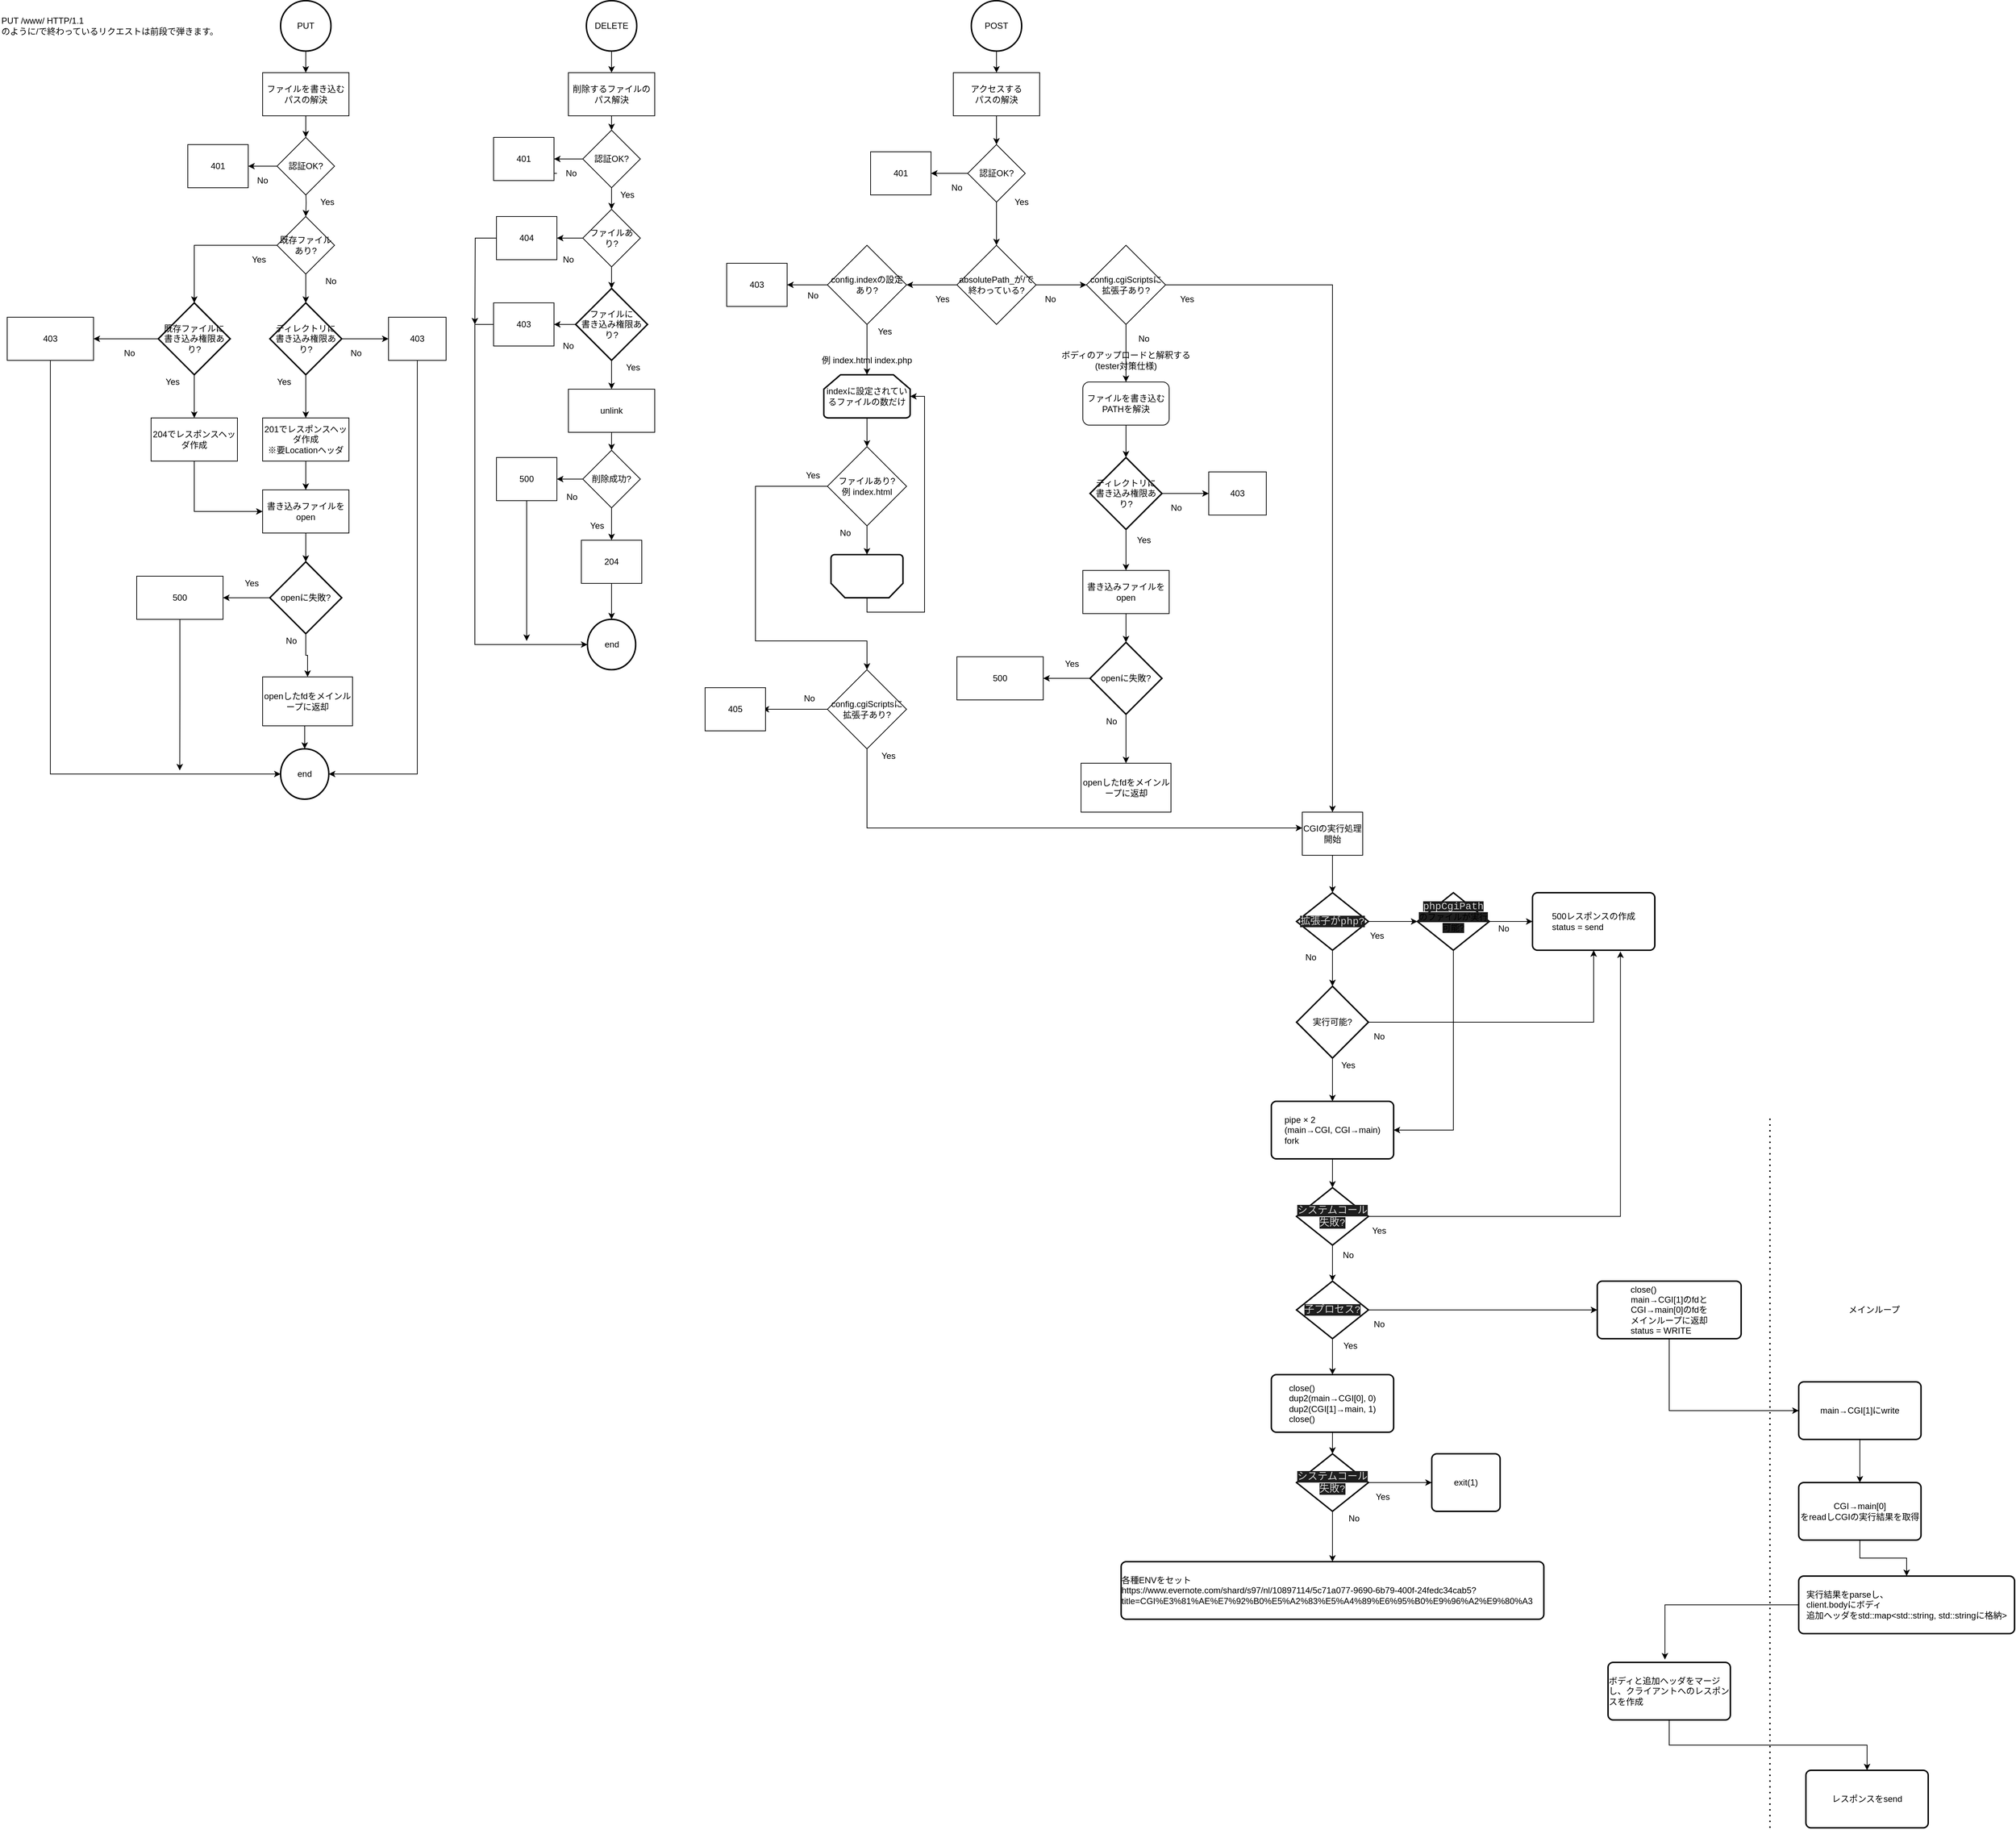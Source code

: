 <mxfile>
    <diagram id="eWRwJyF0dD2BdIuDrHBP" name="ページ1">
        <mxGraphModel dx="534" dy="732" grid="1" gridSize="10" guides="1" tooltips="1" connect="1" arrows="1" fold="1" page="1" pageScale="1" pageWidth="827" pageHeight="1169" math="0" shadow="0">
            <root>
                <mxCell id="0"/>
                <mxCell id="1" parent="0"/>
                <mxCell id="9" style="edgeStyle=orthogonalEdgeStyle;rounded=0;orthogonalLoop=1;jettySize=auto;html=1;exitX=0.5;exitY=1;exitDx=0;exitDy=0;exitPerimeter=0;entryX=0.5;entryY=0;entryDx=0;entryDy=0;" parent="1" source="3" target="4" edge="1">
                    <mxGeometry relative="1" as="geometry"/>
                </mxCell>
                <mxCell id="3" value="PUT" style="strokeWidth=2;html=1;shape=mxgraph.flowchart.start_2;whiteSpace=wrap;" parent="1" vertex="1">
                    <mxGeometry x="1270" y="10" width="70" height="70" as="geometry"/>
                </mxCell>
                <mxCell id="8" style="edgeStyle=orthogonalEdgeStyle;rounded=0;orthogonalLoop=1;jettySize=auto;html=1;exitX=0.5;exitY=1;exitDx=0;exitDy=0;entryX=0.5;entryY=0;entryDx=0;entryDy=0;" parent="1" target="5" edge="1">
                    <mxGeometry relative="1" as="geometry">
                        <mxPoint x="1305" y="270" as="sourcePoint"/>
                    </mxGeometry>
                </mxCell>
                <mxCell id="82" style="edgeStyle=orthogonalEdgeStyle;rounded=0;orthogonalLoop=1;jettySize=auto;html=1;exitX=0.5;exitY=1;exitDx=0;exitDy=0;entryX=0.5;entryY=0;entryDx=0;entryDy=0;" parent="1" source="4" target="81" edge="1">
                    <mxGeometry relative="1" as="geometry"/>
                </mxCell>
                <mxCell id="4" value="ファイルを書き込むパスの解決" style="rounded=0;whiteSpace=wrap;html=1;" parent="1" vertex="1">
                    <mxGeometry x="1245" y="110" width="120" height="60" as="geometry"/>
                </mxCell>
                <mxCell id="7" style="edgeStyle=orthogonalEdgeStyle;rounded=0;orthogonalLoop=1;jettySize=auto;html=1;exitX=0;exitY=0.5;exitDx=0;exitDy=0;" parent="1" source="5" target="6" edge="1">
                    <mxGeometry relative="1" as="geometry"/>
                </mxCell>
                <mxCell id="20" style="edgeStyle=orthogonalEdgeStyle;rounded=0;orthogonalLoop=1;jettySize=auto;html=1;exitX=0.5;exitY=1;exitDx=0;exitDy=0;entryX=0.5;entryY=0;entryDx=0;entryDy=0;" parent="1" source="5" edge="1">
                    <mxGeometry relative="1" as="geometry">
                        <mxPoint x="1305" y="430" as="targetPoint"/>
                    </mxGeometry>
                </mxCell>
                <mxCell id="5" value="既存ファイルあり?" style="rhombus;whiteSpace=wrap;html=1;" parent="1" vertex="1">
                    <mxGeometry x="1265" y="310" width="80" height="80" as="geometry"/>
                </mxCell>
                <mxCell id="13" style="edgeStyle=orthogonalEdgeStyle;rounded=0;orthogonalLoop=1;jettySize=auto;html=1;exitX=0;exitY=0.5;exitDx=0;exitDy=0;exitPerimeter=0;entryX=1;entryY=0.5;entryDx=0;entryDy=0;" parent="1" source="6" target="12" edge="1">
                    <mxGeometry relative="1" as="geometry"/>
                </mxCell>
                <mxCell id="18" style="edgeStyle=orthogonalEdgeStyle;rounded=0;orthogonalLoop=1;jettySize=auto;html=1;exitX=0.5;exitY=1;exitDx=0;exitDy=0;exitPerimeter=0;entryX=0.5;entryY=0;entryDx=0;entryDy=0;" parent="1" source="6" target="16" edge="1">
                    <mxGeometry relative="1" as="geometry"/>
                </mxCell>
                <mxCell id="6" value="既存ファイルに&lt;br&gt;書き込み権限あり?" style="strokeWidth=2;html=1;shape=mxgraph.flowchart.decision;whiteSpace=wrap;" parent="1" vertex="1">
                    <mxGeometry x="1100" y="430" width="100" height="100" as="geometry"/>
                </mxCell>
                <mxCell id="10" value="Yes" style="text;html=1;strokeColor=none;fillColor=none;align=center;verticalAlign=middle;whiteSpace=wrap;rounded=0;" parent="1" vertex="1">
                    <mxGeometry x="1220" y="360" width="40" height="20" as="geometry"/>
                </mxCell>
                <mxCell id="11" value="No" style="text;html=1;strokeColor=none;fillColor=none;align=center;verticalAlign=middle;whiteSpace=wrap;rounded=0;" parent="1" vertex="1">
                    <mxGeometry x="1040" y="490" width="40" height="20" as="geometry"/>
                </mxCell>
                <mxCell id="38" style="edgeStyle=orthogonalEdgeStyle;rounded=0;orthogonalLoop=1;jettySize=auto;html=1;exitX=0.5;exitY=1;exitDx=0;exitDy=0;entryX=0;entryY=0.5;entryDx=0;entryDy=0;entryPerimeter=0;" parent="1" source="12" target="34" edge="1">
                    <mxGeometry relative="1" as="geometry"/>
                </mxCell>
                <mxCell id="12" value="403" style="rounded=0;whiteSpace=wrap;html=1;" parent="1" vertex="1">
                    <mxGeometry x="890" y="450" width="120" height="60" as="geometry"/>
                </mxCell>
                <mxCell id="14" value="Yes" style="text;html=1;strokeColor=none;fillColor=none;align=center;verticalAlign=middle;whiteSpace=wrap;rounded=0;" parent="1" vertex="1">
                    <mxGeometry x="1100" y="530" width="40" height="20" as="geometry"/>
                </mxCell>
                <mxCell id="15" value="No" style="text;html=1;strokeColor=none;fillColor=none;align=center;verticalAlign=middle;whiteSpace=wrap;rounded=0;" parent="1" vertex="1">
                    <mxGeometry x="1320" y="390" width="40" height="20" as="geometry"/>
                </mxCell>
                <mxCell id="31" style="edgeStyle=orthogonalEdgeStyle;rounded=0;orthogonalLoop=1;jettySize=auto;html=1;exitX=0.5;exitY=1;exitDx=0;exitDy=0;entryX=0;entryY=0.5;entryDx=0;entryDy=0;" parent="1" source="16" target="29" edge="1">
                    <mxGeometry relative="1" as="geometry"/>
                </mxCell>
                <mxCell id="16" value="204でレスポンスヘッダ作成" style="rounded=0;whiteSpace=wrap;html=1;" parent="1" vertex="1">
                    <mxGeometry x="1090" y="590" width="120" height="60" as="geometry"/>
                </mxCell>
                <mxCell id="23" style="edgeStyle=orthogonalEdgeStyle;rounded=0;orthogonalLoop=1;jettySize=auto;html=1;exitX=1;exitY=0.5;exitDx=0;exitDy=0;exitPerimeter=0;entryX=0;entryY=0.5;entryDx=0;entryDy=0;" parent="1" source="21" target="22" edge="1">
                    <mxGeometry relative="1" as="geometry"/>
                </mxCell>
                <mxCell id="28" style="edgeStyle=orthogonalEdgeStyle;rounded=0;orthogonalLoop=1;jettySize=auto;html=1;exitX=0.5;exitY=1;exitDx=0;exitDy=0;exitPerimeter=0;entryX=0.5;entryY=0;entryDx=0;entryDy=0;" parent="1" source="21" target="26" edge="1">
                    <mxGeometry relative="1" as="geometry"/>
                </mxCell>
                <mxCell id="21" value="ディレクトリに&lt;br&gt;書き込み権限あり?" style="strokeWidth=2;html=1;shape=mxgraph.flowchart.decision;whiteSpace=wrap;" parent="1" vertex="1">
                    <mxGeometry x="1255" y="430" width="100" height="100" as="geometry"/>
                </mxCell>
                <mxCell id="39" style="edgeStyle=orthogonalEdgeStyle;rounded=0;orthogonalLoop=1;jettySize=auto;html=1;exitX=0.5;exitY=1;exitDx=0;exitDy=0;entryX=1;entryY=0.5;entryDx=0;entryDy=0;entryPerimeter=0;" parent="1" source="22" target="34" edge="1">
                    <mxGeometry relative="1" as="geometry"/>
                </mxCell>
                <mxCell id="22" value="403" style="rounded=0;whiteSpace=wrap;html=1;" parent="1" vertex="1">
                    <mxGeometry x="1420" y="450" width="80" height="60" as="geometry"/>
                </mxCell>
                <mxCell id="24" value="No" style="text;html=1;strokeColor=none;fillColor=none;align=center;verticalAlign=middle;whiteSpace=wrap;rounded=0;" parent="1" vertex="1">
                    <mxGeometry x="1355" y="490" width="40" height="20" as="geometry"/>
                </mxCell>
                <mxCell id="25" value="Yes" style="text;html=1;strokeColor=none;fillColor=none;align=center;verticalAlign=middle;whiteSpace=wrap;rounded=0;" parent="1" vertex="1">
                    <mxGeometry x="1255" y="530" width="40" height="20" as="geometry"/>
                </mxCell>
                <mxCell id="30" style="edgeStyle=orthogonalEdgeStyle;rounded=0;orthogonalLoop=1;jettySize=auto;html=1;exitX=0.5;exitY=1;exitDx=0;exitDy=0;entryX=0.5;entryY=0;entryDx=0;entryDy=0;" parent="1" source="26" target="29" edge="1">
                    <mxGeometry relative="1" as="geometry"/>
                </mxCell>
                <mxCell id="26" value="201でレスポンスヘッダ作成&lt;br&gt;※要Locationヘッダ" style="rounded=0;whiteSpace=wrap;html=1;" parent="1" vertex="1">
                    <mxGeometry x="1245" y="590" width="120" height="60" as="geometry"/>
                </mxCell>
                <mxCell id="41" style="edgeStyle=orthogonalEdgeStyle;rounded=0;orthogonalLoop=1;jettySize=auto;html=1;exitX=0.5;exitY=1;exitDx=0;exitDy=0;entryX=0.5;entryY=0;entryDx=0;entryDy=0;entryPerimeter=0;" parent="1" source="29" target="40" edge="1">
                    <mxGeometry relative="1" as="geometry"/>
                </mxCell>
                <mxCell id="29" value="書き込みファイルをopen" style="rounded=0;whiteSpace=wrap;html=1;" parent="1" vertex="1">
                    <mxGeometry x="1245" y="690" width="120" height="60" as="geometry"/>
                </mxCell>
                <mxCell id="37" style="edgeStyle=orthogonalEdgeStyle;rounded=0;orthogonalLoop=1;jettySize=auto;html=1;exitX=0.5;exitY=1;exitDx=0;exitDy=0;entryX=0.5;entryY=0;entryDx=0;entryDy=0;entryPerimeter=0;" parent="1" source="32" target="34" edge="1">
                    <mxGeometry relative="1" as="geometry"/>
                </mxCell>
                <mxCell id="32" value="openしたfdをメインループに返却" style="rounded=0;whiteSpace=wrap;html=1;" parent="1" vertex="1">
                    <mxGeometry x="1245" y="950" width="125" height="68" as="geometry"/>
                </mxCell>
                <mxCell id="34" value="end" style="strokeWidth=2;html=1;shape=mxgraph.flowchart.start_2;whiteSpace=wrap;" parent="1" vertex="1">
                    <mxGeometry x="1270" y="1050" width="67" height="70" as="geometry"/>
                </mxCell>
                <mxCell id="44" style="edgeStyle=orthogonalEdgeStyle;rounded=0;orthogonalLoop=1;jettySize=auto;html=1;exitX=0;exitY=0.5;exitDx=0;exitDy=0;exitPerimeter=0;entryX=1;entryY=0.5;entryDx=0;entryDy=0;" parent="1" source="40" target="43" edge="1">
                    <mxGeometry relative="1" as="geometry"/>
                </mxCell>
                <mxCell id="46" style="edgeStyle=orthogonalEdgeStyle;rounded=0;orthogonalLoop=1;jettySize=auto;html=1;exitX=0.5;exitY=1;exitDx=0;exitDy=0;exitPerimeter=0;entryX=0.5;entryY=0;entryDx=0;entryDy=0;" parent="1" source="40" target="32" edge="1">
                    <mxGeometry relative="1" as="geometry"/>
                </mxCell>
                <mxCell id="40" value="openに失敗?" style="strokeWidth=2;html=1;shape=mxgraph.flowchart.decision;whiteSpace=wrap;" parent="1" vertex="1">
                    <mxGeometry x="1255" y="790" width="100" height="100" as="geometry"/>
                </mxCell>
                <mxCell id="42" value="Yes" style="text;html=1;strokeColor=none;fillColor=none;align=center;verticalAlign=middle;whiteSpace=wrap;rounded=0;" parent="1" vertex="1">
                    <mxGeometry x="1210" y="810" width="40" height="20" as="geometry"/>
                </mxCell>
                <mxCell id="45" style="edgeStyle=orthogonalEdgeStyle;rounded=0;orthogonalLoop=1;jettySize=auto;html=1;exitX=0.5;exitY=1;exitDx=0;exitDy=0;" parent="1" source="43" edge="1">
                    <mxGeometry relative="1" as="geometry">
                        <mxPoint x="1129.833" y="1080" as="targetPoint"/>
                    </mxGeometry>
                </mxCell>
                <mxCell id="43" value="500" style="rounded=0;whiteSpace=wrap;html=1;" parent="1" vertex="1">
                    <mxGeometry x="1070" y="810" width="120" height="60" as="geometry"/>
                </mxCell>
                <mxCell id="47" value="No" style="text;html=1;strokeColor=none;fillColor=none;align=center;verticalAlign=middle;whiteSpace=wrap;rounded=0;" parent="1" vertex="1">
                    <mxGeometry x="1265" y="890" width="40" height="20" as="geometry"/>
                </mxCell>
                <mxCell id="48" value="PUT /www/ HTTP/1.1&lt;br&gt;のように/で終わっているリクエストは前段で弾きます。" style="text;html=1;strokeColor=none;fillColor=none;align=left;verticalAlign=middle;whiteSpace=wrap;rounded=0;" parent="1" vertex="1">
                    <mxGeometry x="880" y="10" width="320" height="70" as="geometry"/>
                </mxCell>
                <mxCell id="51" style="edgeStyle=orthogonalEdgeStyle;rounded=0;orthogonalLoop=1;jettySize=auto;html=1;exitX=0.5;exitY=1;exitDx=0;exitDy=0;exitPerimeter=0;entryX=0.5;entryY=0;entryDx=0;entryDy=0;" parent="1" source="49" target="50" edge="1">
                    <mxGeometry relative="1" as="geometry"/>
                </mxCell>
                <mxCell id="49" value="DELETE" style="strokeWidth=2;html=1;shape=mxgraph.flowchart.start_2;whiteSpace=wrap;" parent="1" vertex="1">
                    <mxGeometry x="1695" y="10" width="70" height="70" as="geometry"/>
                </mxCell>
                <mxCell id="56" style="edgeStyle=orthogonalEdgeStyle;rounded=0;orthogonalLoop=1;jettySize=auto;html=1;exitX=0.5;exitY=1;exitDx=0;exitDy=0;entryX=0.5;entryY=0;entryDx=0;entryDy=0;" parent="1" target="52" edge="1">
                    <mxGeometry relative="1" as="geometry">
                        <mxPoint x="1730" y="270" as="sourcePoint"/>
                    </mxGeometry>
                </mxCell>
                <mxCell id="86" style="edgeStyle=orthogonalEdgeStyle;rounded=0;orthogonalLoop=1;jettySize=auto;html=1;exitX=0.5;exitY=1;exitDx=0;exitDy=0;entryX=0.5;entryY=0;entryDx=0;entryDy=0;" parent="1" source="50" target="84" edge="1">
                    <mxGeometry relative="1" as="geometry"/>
                </mxCell>
                <mxCell id="50" value="削除するファイルのパス解決" style="rounded=0;whiteSpace=wrap;html=1;" parent="1" vertex="1">
                    <mxGeometry x="1670" y="110" width="120" height="60" as="geometry"/>
                </mxCell>
                <mxCell id="55" style="edgeStyle=orthogonalEdgeStyle;rounded=0;orthogonalLoop=1;jettySize=auto;html=1;exitX=0;exitY=0.5;exitDx=0;exitDy=0;entryX=1;entryY=0.5;entryDx=0;entryDy=0;" parent="1" source="52" target="54" edge="1">
                    <mxGeometry relative="1" as="geometry"/>
                </mxCell>
                <mxCell id="61" style="edgeStyle=orthogonalEdgeStyle;rounded=0;orthogonalLoop=1;jettySize=auto;html=1;exitX=0.5;exitY=1;exitDx=0;exitDy=0;entryX=0.5;entryY=0;entryDx=0;entryDy=0;entryPerimeter=0;" parent="1" source="52" target="57" edge="1">
                    <mxGeometry relative="1" as="geometry"/>
                </mxCell>
                <mxCell id="52" value="ファイルあり?" style="rhombus;whiteSpace=wrap;html=1;" parent="1" vertex="1">
                    <mxGeometry x="1690" y="300" width="80" height="80" as="geometry"/>
                </mxCell>
                <mxCell id="53" value="No" style="text;html=1;strokeColor=none;fillColor=none;align=center;verticalAlign=middle;whiteSpace=wrap;rounded=0;" parent="1" vertex="1">
                    <mxGeometry x="1650" y="360" width="40" height="20" as="geometry"/>
                </mxCell>
                <mxCell id="80" style="edgeStyle=orthogonalEdgeStyle;rounded=0;orthogonalLoop=1;jettySize=auto;html=1;exitX=0;exitY=0.5;exitDx=0;exitDy=0;" parent="1" source="54" edge="1">
                    <mxGeometry relative="1" as="geometry">
                        <mxPoint x="1540" y="460" as="targetPoint"/>
                    </mxGeometry>
                </mxCell>
                <mxCell id="54" value="404" style="rounded=0;whiteSpace=wrap;html=1;" parent="1" vertex="1">
                    <mxGeometry x="1570" y="310" width="84" height="60" as="geometry"/>
                </mxCell>
                <mxCell id="60" style="edgeStyle=orthogonalEdgeStyle;rounded=0;orthogonalLoop=1;jettySize=auto;html=1;exitX=0;exitY=0.5;exitDx=0;exitDy=0;exitPerimeter=0;entryX=1;entryY=0.5;entryDx=0;entryDy=0;" parent="1" source="57" target="59" edge="1">
                    <mxGeometry relative="1" as="geometry"/>
                </mxCell>
                <mxCell id="63" style="edgeStyle=orthogonalEdgeStyle;rounded=0;orthogonalLoop=1;jettySize=auto;html=1;exitX=0.5;exitY=1;exitDx=0;exitDy=0;exitPerimeter=0;entryX=0.5;entryY=0;entryDx=0;entryDy=0;" parent="1" source="57" target="62" edge="1">
                    <mxGeometry relative="1" as="geometry"/>
                </mxCell>
                <mxCell id="57" value="ファイルに&lt;br&gt;書き込み権限あり?" style="strokeWidth=2;html=1;shape=mxgraph.flowchart.decision;whiteSpace=wrap;" parent="1" vertex="1">
                    <mxGeometry x="1680" y="410" width="100" height="100" as="geometry"/>
                </mxCell>
                <mxCell id="58" value="No" style="text;html=1;strokeColor=none;fillColor=none;align=center;verticalAlign=middle;whiteSpace=wrap;rounded=0;" parent="1" vertex="1">
                    <mxGeometry x="1650" y="480" width="40" height="20" as="geometry"/>
                </mxCell>
                <mxCell id="77" style="edgeStyle=orthogonalEdgeStyle;rounded=0;orthogonalLoop=1;jettySize=auto;html=1;exitX=0;exitY=0.5;exitDx=0;exitDy=0;entryX=0;entryY=0.5;entryDx=0;entryDy=0;entryPerimeter=0;" parent="1" source="59" target="76" edge="1">
                    <mxGeometry relative="1" as="geometry">
                        <Array as="points">
                            <mxPoint x="1540" y="460"/>
                            <mxPoint x="1540" y="905"/>
                        </Array>
                    </mxGeometry>
                </mxCell>
                <mxCell id="59" value="403" style="rounded=0;whiteSpace=wrap;html=1;" parent="1" vertex="1">
                    <mxGeometry x="1566" y="430" width="84" height="60" as="geometry"/>
                </mxCell>
                <mxCell id="71" style="edgeStyle=orthogonalEdgeStyle;rounded=0;orthogonalLoop=1;jettySize=auto;html=1;exitX=0.5;exitY=1;exitDx=0;exitDy=0;entryX=0.5;entryY=0;entryDx=0;entryDy=0;" parent="1" source="62" target="64" edge="1">
                    <mxGeometry relative="1" as="geometry"/>
                </mxCell>
                <mxCell id="62" value="unlink" style="rounded=0;whiteSpace=wrap;html=1;" parent="1" vertex="1">
                    <mxGeometry x="1670" y="550" width="120" height="60" as="geometry"/>
                </mxCell>
                <mxCell id="73" style="edgeStyle=orthogonalEdgeStyle;rounded=0;orthogonalLoop=1;jettySize=auto;html=1;exitX=0.5;exitY=1;exitDx=0;exitDy=0;entryX=0.5;entryY=0;entryDx=0;entryDy=0;" parent="1" source="64" target="72" edge="1">
                    <mxGeometry relative="1" as="geometry"/>
                </mxCell>
                <mxCell id="75" style="edgeStyle=orthogonalEdgeStyle;rounded=0;orthogonalLoop=1;jettySize=auto;html=1;exitX=0;exitY=0.5;exitDx=0;exitDy=0;entryX=1;entryY=0.5;entryDx=0;entryDy=0;" parent="1" source="64" target="67" edge="1">
                    <mxGeometry relative="1" as="geometry"/>
                </mxCell>
                <mxCell id="64" value="削除成功?" style="rhombus;whiteSpace=wrap;html=1;" parent="1" vertex="1">
                    <mxGeometry x="1690" y="635" width="80" height="80" as="geometry"/>
                </mxCell>
                <mxCell id="65" value="Yes" style="text;html=1;strokeColor=none;fillColor=none;align=center;verticalAlign=middle;whiteSpace=wrap;rounded=0;" parent="1" vertex="1">
                    <mxGeometry x="1690" y="730" width="40" height="20" as="geometry"/>
                </mxCell>
                <mxCell id="66" value="No" style="text;html=1;strokeColor=none;fillColor=none;align=center;verticalAlign=middle;whiteSpace=wrap;rounded=0;" parent="1" vertex="1">
                    <mxGeometry x="1655" y="690" width="40" height="20" as="geometry"/>
                </mxCell>
                <mxCell id="78" style="edgeStyle=orthogonalEdgeStyle;rounded=0;orthogonalLoop=1;jettySize=auto;html=1;exitX=0.5;exitY=1;exitDx=0;exitDy=0;" parent="1" source="67" edge="1">
                    <mxGeometry relative="1" as="geometry">
                        <mxPoint x="1612" y="900" as="targetPoint"/>
                    </mxGeometry>
                </mxCell>
                <mxCell id="67" value="500" style="rounded=0;whiteSpace=wrap;html=1;" parent="1" vertex="1">
                    <mxGeometry x="1570" y="645" width="84" height="60" as="geometry"/>
                </mxCell>
                <mxCell id="79" style="edgeStyle=orthogonalEdgeStyle;rounded=0;orthogonalLoop=1;jettySize=auto;html=1;exitX=0.5;exitY=1;exitDx=0;exitDy=0;entryX=0.5;entryY=0;entryDx=0;entryDy=0;entryPerimeter=0;" parent="1" source="72" target="76" edge="1">
                    <mxGeometry relative="1" as="geometry"/>
                </mxCell>
                <mxCell id="72" value="204" style="rounded=0;whiteSpace=wrap;html=1;" parent="1" vertex="1">
                    <mxGeometry x="1688" y="760" width="84" height="60" as="geometry"/>
                </mxCell>
                <mxCell id="76" value="end" style="strokeWidth=2;html=1;shape=mxgraph.flowchart.start_2;whiteSpace=wrap;" parent="1" vertex="1">
                    <mxGeometry x="1696.5" y="870" width="67" height="70" as="geometry"/>
                </mxCell>
                <mxCell id="93" style="edgeStyle=orthogonalEdgeStyle;rounded=0;orthogonalLoop=1;jettySize=auto;html=1;exitX=0;exitY=0.5;exitDx=0;exitDy=0;entryX=1;entryY=0.5;entryDx=0;entryDy=0;" parent="1" source="81" target="92" edge="1">
                    <mxGeometry relative="1" as="geometry"/>
                </mxCell>
                <mxCell id="81" value="認証OK?" style="rhombus;whiteSpace=wrap;html=1;" parent="1" vertex="1">
                    <mxGeometry x="1265" y="200" width="80" height="80" as="geometry"/>
                </mxCell>
                <mxCell id="83" value="Yes" style="text;html=1;strokeColor=none;fillColor=none;align=center;verticalAlign=middle;whiteSpace=wrap;rounded=0;" parent="1" vertex="1">
                    <mxGeometry x="1315" y="280" width="40" height="20" as="geometry"/>
                </mxCell>
                <mxCell id="91" style="edgeStyle=orthogonalEdgeStyle;rounded=0;orthogonalLoop=1;jettySize=auto;html=1;exitX=0;exitY=0.5;exitDx=0;exitDy=0;entryX=1;entryY=0.5;entryDx=0;entryDy=0;" parent="1" source="84" target="90" edge="1">
                    <mxGeometry relative="1" as="geometry"/>
                </mxCell>
                <mxCell id="84" value="認証OK?" style="rhombus;whiteSpace=wrap;html=1;" parent="1" vertex="1">
                    <mxGeometry x="1690" y="190" width="80" height="80" as="geometry"/>
                </mxCell>
                <mxCell id="87" value="Yes" style="text;html=1;strokeColor=none;fillColor=none;align=center;verticalAlign=middle;whiteSpace=wrap;rounded=0;" parent="1" vertex="1">
                    <mxGeometry x="1732" y="270" width="40" height="20" as="geometry"/>
                </mxCell>
                <mxCell id="88" value="No" style="text;html=1;strokeColor=none;fillColor=none;align=center;verticalAlign=middle;whiteSpace=wrap;rounded=0;" parent="1" vertex="1">
                    <mxGeometry x="1225" y="250" width="40" height="20" as="geometry"/>
                </mxCell>
                <mxCell id="107" value="" style="edgeStyle=orthogonalEdgeStyle;rounded=0;orthogonalLoop=1;jettySize=auto;html=1;" parent="1" source="89" target="90" edge="1">
                    <mxGeometry relative="1" as="geometry"/>
                </mxCell>
                <mxCell id="89" value="No" style="text;html=1;strokeColor=none;fillColor=none;align=center;verticalAlign=middle;whiteSpace=wrap;rounded=0;" parent="1" vertex="1">
                    <mxGeometry x="1654" y="240" width="40" height="20" as="geometry"/>
                </mxCell>
                <mxCell id="90" value="401" style="rounded=0;whiteSpace=wrap;html=1;" parent="1" vertex="1">
                    <mxGeometry x="1566" y="200" width="84" height="60" as="geometry"/>
                </mxCell>
                <mxCell id="92" value="401" style="rounded=0;whiteSpace=wrap;html=1;" parent="1" vertex="1">
                    <mxGeometry x="1141" y="210" width="84" height="60" as="geometry"/>
                </mxCell>
                <mxCell id="97" style="edgeStyle=orthogonalEdgeStyle;rounded=0;orthogonalLoop=1;jettySize=auto;html=1;exitX=0.5;exitY=1;exitDx=0;exitDy=0;exitPerimeter=0;" parent="1" source="94" edge="1">
                    <mxGeometry relative="1" as="geometry">
                        <mxPoint x="2265" y="110" as="targetPoint"/>
                    </mxGeometry>
                </mxCell>
                <mxCell id="94" value="POST" style="strokeWidth=2;html=1;shape=mxgraph.flowchart.start_2;whiteSpace=wrap;" parent="1" vertex="1">
                    <mxGeometry x="2230" y="10" width="70" height="70" as="geometry"/>
                </mxCell>
                <mxCell id="115" style="edgeStyle=orthogonalEdgeStyle;rounded=0;orthogonalLoop=1;jettySize=auto;html=1;exitX=0;exitY=0.5;exitDx=0;exitDy=0;entryX=1;entryY=0.5;entryDx=0;entryDy=0;" parent="1" source="96" target="113" edge="1">
                    <mxGeometry relative="1" as="geometry"/>
                </mxCell>
                <mxCell id="144" style="edgeStyle=orthogonalEdgeStyle;rounded=0;orthogonalLoop=1;jettySize=auto;html=1;exitX=1;exitY=0.5;exitDx=0;exitDy=0;entryX=0;entryY=0.5;entryDx=0;entryDy=0;" parent="1" source="96" target="143" edge="1">
                    <mxGeometry relative="1" as="geometry"/>
                </mxCell>
                <mxCell id="96" value="absolutePath_が/で終わっている?" style="rhombus;whiteSpace=wrap;html=1;" parent="1" vertex="1">
                    <mxGeometry x="2210" y="350" width="110" height="110" as="geometry"/>
                </mxCell>
                <mxCell id="98" value="Yes" style="text;html=1;strokeColor=none;fillColor=none;align=center;verticalAlign=middle;whiteSpace=wrap;rounded=0;" parent="1" vertex="1">
                    <mxGeometry x="2170" y="415" width="40" height="20" as="geometry"/>
                </mxCell>
                <mxCell id="104" style="edgeStyle=orthogonalEdgeStyle;rounded=0;orthogonalLoop=1;jettySize=auto;html=1;exitX=0.5;exitY=1;exitDx=0;exitDy=0;entryX=0.5;entryY=0;entryDx=0;entryDy=0;" parent="1" source="102" target="103" edge="1">
                    <mxGeometry relative="1" as="geometry"/>
                </mxCell>
                <mxCell id="102" value="アクセスする&lt;br&gt;パスの解決" style="rounded=0;whiteSpace=wrap;html=1;" parent="1" vertex="1">
                    <mxGeometry x="2205" y="110" width="120" height="60" as="geometry"/>
                </mxCell>
                <mxCell id="109" style="edgeStyle=orthogonalEdgeStyle;rounded=0;orthogonalLoop=1;jettySize=auto;html=1;exitX=0;exitY=0.5;exitDx=0;exitDy=0;entryX=1;entryY=0.5;entryDx=0;entryDy=0;" parent="1" source="103" target="108" edge="1">
                    <mxGeometry relative="1" as="geometry"/>
                </mxCell>
                <mxCell id="110" style="edgeStyle=orthogonalEdgeStyle;rounded=0;orthogonalLoop=1;jettySize=auto;html=1;exitX=0.5;exitY=1;exitDx=0;exitDy=0;entryX=0.5;entryY=0;entryDx=0;entryDy=0;" parent="1" source="103" target="96" edge="1">
                    <mxGeometry relative="1" as="geometry"/>
                </mxCell>
                <mxCell id="103" value="認証OK?" style="rhombus;whiteSpace=wrap;html=1;" parent="1" vertex="1">
                    <mxGeometry x="2225" y="210" width="80" height="80" as="geometry"/>
                </mxCell>
                <mxCell id="105" value="Yes" style="text;html=1;strokeColor=none;fillColor=none;align=center;verticalAlign=middle;whiteSpace=wrap;rounded=0;" parent="1" vertex="1">
                    <mxGeometry x="2280" y="280" width="40" height="20" as="geometry"/>
                </mxCell>
                <mxCell id="106" value="No" style="text;html=1;strokeColor=none;fillColor=none;align=center;verticalAlign=middle;whiteSpace=wrap;rounded=0;" parent="1" vertex="1">
                    <mxGeometry x="2190" y="260" width="40" height="20" as="geometry"/>
                </mxCell>
                <mxCell id="108" value="401" style="rounded=0;whiteSpace=wrap;html=1;" parent="1" vertex="1">
                    <mxGeometry x="2090" y="220" width="84" height="60" as="geometry"/>
                </mxCell>
                <mxCell id="128" style="edgeStyle=orthogonalEdgeStyle;rounded=0;orthogonalLoop=1;jettySize=auto;html=1;exitX=0;exitY=0.5;exitDx=0;exitDy=0;entryX=0.5;entryY=0;entryDx=0;entryDy=0;" parent="1" source="111" target="129" edge="1">
                    <mxGeometry relative="1" as="geometry">
                        <Array as="points">
                            <mxPoint x="1930" y="685"/>
                            <mxPoint x="1930" y="900"/>
                            <mxPoint x="2085" y="900"/>
                        </Array>
                    </mxGeometry>
                </mxCell>
                <mxCell id="139" style="edgeStyle=orthogonalEdgeStyle;rounded=0;orthogonalLoop=1;jettySize=auto;html=1;exitX=0.5;exitY=1;exitDx=0;exitDy=0;entryX=0.5;entryY=1;entryDx=0;entryDy=0;entryPerimeter=0;" parent="1" source="111" target="138" edge="1">
                    <mxGeometry relative="1" as="geometry"/>
                </mxCell>
                <mxCell id="111" value="ファイルあり?&lt;br&gt;例 index.html" style="rhombus;whiteSpace=wrap;html=1;" parent="1" vertex="1">
                    <mxGeometry x="2030" y="630" width="110" height="110" as="geometry"/>
                </mxCell>
                <mxCell id="119" style="edgeStyle=orthogonalEdgeStyle;rounded=0;orthogonalLoop=1;jettySize=auto;html=1;exitX=0;exitY=0.5;exitDx=0;exitDy=0;entryX=1;entryY=0.5;entryDx=0;entryDy=0;" parent="1" source="113" target="116" edge="1">
                    <mxGeometry relative="1" as="geometry"/>
                </mxCell>
                <mxCell id="123" style="edgeStyle=orthogonalEdgeStyle;rounded=0;orthogonalLoop=1;jettySize=auto;html=1;exitX=0.5;exitY=1;exitDx=0;exitDy=0;" parent="1" source="113" edge="1">
                    <mxGeometry relative="1" as="geometry">
                        <mxPoint x="2085" y="530" as="targetPoint"/>
                    </mxGeometry>
                </mxCell>
                <mxCell id="113" value="config.indexの設定あり?" style="rhombus;whiteSpace=wrap;html=1;" parent="1" vertex="1">
                    <mxGeometry x="2030" y="350" width="110" height="110" as="geometry"/>
                </mxCell>
                <mxCell id="116" value="403" style="rounded=0;whiteSpace=wrap;html=1;" parent="1" vertex="1">
                    <mxGeometry x="1890" y="375" width="84" height="60" as="geometry"/>
                </mxCell>
                <mxCell id="118" value="No" style="text;html=1;strokeColor=none;fillColor=none;align=center;verticalAlign=middle;whiteSpace=wrap;rounded=0;" parent="1" vertex="1">
                    <mxGeometry x="1990" y="410" width="40" height="20" as="geometry"/>
                </mxCell>
                <mxCell id="121" value="Yes" style="text;html=1;strokeColor=none;fillColor=none;align=center;verticalAlign=middle;whiteSpace=wrap;rounded=0;" parent="1" vertex="1">
                    <mxGeometry x="2090" y="460" width="40" height="20" as="geometry"/>
                </mxCell>
                <mxCell id="122" value="Yes" style="text;html=1;strokeColor=none;fillColor=none;align=center;verticalAlign=middle;whiteSpace=wrap;rounded=0;" parent="1" vertex="1">
                    <mxGeometry x="1740" y="510" width="40" height="20" as="geometry"/>
                </mxCell>
                <mxCell id="125" style="edgeStyle=orthogonalEdgeStyle;rounded=0;orthogonalLoop=1;jettySize=auto;html=1;exitX=0.5;exitY=1;exitDx=0;exitDy=0;exitPerimeter=0;" parent="1" source="124" target="111" edge="1">
                    <mxGeometry relative="1" as="geometry"/>
                </mxCell>
                <mxCell id="124" value="indexに設定されているファイルの数だけ" style="strokeWidth=2;html=1;shape=mxgraph.flowchart.loop_limit;whiteSpace=wrap;" parent="1" vertex="1">
                    <mxGeometry x="2025" y="530" width="120" height="60" as="geometry"/>
                </mxCell>
                <mxCell id="126" value="例 index.html index.php" style="text;html=1;strokeColor=none;fillColor=none;align=center;verticalAlign=middle;whiteSpace=wrap;rounded=0;" parent="1" vertex="1">
                    <mxGeometry x="1995" y="500" width="180" height="20" as="geometry"/>
                </mxCell>
                <mxCell id="127" value="No" style="text;html=1;strokeColor=none;fillColor=none;align=center;verticalAlign=middle;whiteSpace=wrap;rounded=0;" parent="1" vertex="1">
                    <mxGeometry x="2035" y="740" width="40" height="20" as="geometry"/>
                </mxCell>
                <mxCell id="132" style="edgeStyle=orthogonalEdgeStyle;rounded=0;orthogonalLoop=1;jettySize=auto;html=1;exitX=0;exitY=0.5;exitDx=0;exitDy=0;" parent="1" source="129" edge="1">
                    <mxGeometry relative="1" as="geometry">
                        <mxPoint x="1940" y="995" as="targetPoint"/>
                    </mxGeometry>
                </mxCell>
                <mxCell id="167" style="edgeStyle=orthogonalEdgeStyle;rounded=0;orthogonalLoop=1;jettySize=auto;html=1;exitX=0.5;exitY=1;exitDx=0;exitDy=0;entryX=0;entryY=0.367;entryDx=0;entryDy=0;entryPerimeter=0;" parent="1" source="129" target="135" edge="1">
                    <mxGeometry relative="1" as="geometry">
                        <Array as="points">
                            <mxPoint x="2085" y="1160"/>
                        </Array>
                    </mxGeometry>
                </mxCell>
                <mxCell id="129" value="config.cgiScriptsに拡張子あり?" style="rhombus;whiteSpace=wrap;html=1;" parent="1" vertex="1">
                    <mxGeometry x="2030" y="940" width="110" height="110" as="geometry"/>
                </mxCell>
                <mxCell id="131" value="No" style="text;html=1;strokeColor=none;fillColor=none;align=center;verticalAlign=middle;whiteSpace=wrap;rounded=0;" parent="1" vertex="1">
                    <mxGeometry x="1985" y="970" width="40" height="20" as="geometry"/>
                </mxCell>
                <mxCell id="133" value="405" style="rounded=0;whiteSpace=wrap;html=1;" parent="1" vertex="1">
                    <mxGeometry x="1860" y="965" width="84" height="60" as="geometry"/>
                </mxCell>
                <mxCell id="134" value="Yes" style="text;html=1;strokeColor=none;fillColor=none;align=center;verticalAlign=middle;whiteSpace=wrap;rounded=0;" parent="1" vertex="1">
                    <mxGeometry x="2095" y="1050" width="40" height="20" as="geometry"/>
                </mxCell>
                <mxCell id="178" style="edgeStyle=orthogonalEdgeStyle;rounded=0;orthogonalLoop=1;jettySize=auto;html=1;exitX=0.5;exitY=1;exitDx=0;exitDy=0;entryX=0.5;entryY=0;entryDx=0;entryDy=0;entryPerimeter=0;" parent="1" source="135" target="176" edge="1">
                    <mxGeometry relative="1" as="geometry"/>
                </mxCell>
                <mxCell id="135" value="CGIの実行処理開始" style="rounded=0;whiteSpace=wrap;html=1;" parent="1" vertex="1">
                    <mxGeometry x="2690" y="1138" width="84" height="60" as="geometry"/>
                </mxCell>
                <mxCell id="140" style="edgeStyle=orthogonalEdgeStyle;rounded=0;orthogonalLoop=1;jettySize=auto;html=1;exitX=0.5;exitY=0;exitDx=0;exitDy=0;exitPerimeter=0;entryX=1;entryY=0.5;entryDx=0;entryDy=0;entryPerimeter=0;" parent="1" source="138" target="124" edge="1">
                    <mxGeometry relative="1" as="geometry">
                        <Array as="points">
                            <mxPoint x="2085" y="860"/>
                            <mxPoint x="2165" y="860"/>
                            <mxPoint x="2165" y="560"/>
                        </Array>
                    </mxGeometry>
                </mxCell>
                <mxCell id="138" value="" style="strokeWidth=2;html=1;shape=mxgraph.flowchart.loop_limit;whiteSpace=wrap;rotation=-180;" parent="1" vertex="1">
                    <mxGeometry x="2035" y="780" width="100" height="60" as="geometry"/>
                </mxCell>
                <mxCell id="141" value="Yes" style="text;html=1;strokeColor=none;fillColor=none;align=center;verticalAlign=middle;whiteSpace=wrap;rounded=0;" parent="1" vertex="1">
                    <mxGeometry x="1990" y="660" width="40" height="20" as="geometry"/>
                </mxCell>
                <mxCell id="142" value="No" style="text;html=1;strokeColor=none;fillColor=none;align=center;verticalAlign=middle;whiteSpace=wrap;rounded=0;" parent="1" vertex="1">
                    <mxGeometry x="2320" y="415" width="40" height="20" as="geometry"/>
                </mxCell>
                <mxCell id="149" style="edgeStyle=orthogonalEdgeStyle;rounded=0;orthogonalLoop=1;jettySize=auto;html=1;exitX=0.5;exitY=1;exitDx=0;exitDy=0;entryX=0.5;entryY=0;entryDx=0;entryDy=0;" parent="1" source="143" edge="1">
                    <mxGeometry relative="1" as="geometry">
                        <mxPoint x="2445" y="540" as="targetPoint"/>
                    </mxGeometry>
                </mxCell>
                <mxCell id="170" style="edgeStyle=orthogonalEdgeStyle;rounded=0;orthogonalLoop=1;jettySize=auto;html=1;exitX=1;exitY=0.5;exitDx=0;exitDy=0;entryX=0.5;entryY=0;entryDx=0;entryDy=0;" parent="1" source="143" target="135" edge="1">
                    <mxGeometry relative="1" as="geometry"/>
                </mxCell>
                <mxCell id="143" value="config.cgiScriptsに拡張子あり?" style="rhombus;whiteSpace=wrap;html=1;" parent="1" vertex="1">
                    <mxGeometry x="2390" y="350" width="110" height="110" as="geometry"/>
                </mxCell>
                <mxCell id="145" value="Yes" style="text;html=1;strokeColor=none;fillColor=none;align=center;verticalAlign=middle;whiteSpace=wrap;rounded=0;" parent="1" vertex="1">
                    <mxGeometry x="2510" y="415" width="40" height="20" as="geometry"/>
                </mxCell>
                <mxCell id="146" value="No" style="text;html=1;strokeColor=none;fillColor=none;align=center;verticalAlign=middle;whiteSpace=wrap;rounded=0;" parent="1" vertex="1">
                    <mxGeometry x="2450" y="470" width="40" height="20" as="geometry"/>
                </mxCell>
                <mxCell id="147" value="ボディのアップロードと解釈する&lt;br&gt;(tester対策仕様)" style="text;html=1;strokeColor=none;fillColor=none;align=center;verticalAlign=middle;whiteSpace=wrap;rounded=0;" parent="1" vertex="1">
                    <mxGeometry x="2330" y="500" width="230" height="20" as="geometry"/>
                </mxCell>
                <mxCell id="155" style="edgeStyle=orthogonalEdgeStyle;rounded=0;orthogonalLoop=1;jettySize=auto;html=1;exitX=1;exitY=0.5;exitDx=0;exitDy=0;exitPerimeter=0;entryX=0;entryY=0.5;entryDx=0;entryDy=0;" parent="1" source="150" target="154" edge="1">
                    <mxGeometry relative="1" as="geometry"/>
                </mxCell>
                <mxCell id="168" style="edgeStyle=orthogonalEdgeStyle;rounded=0;orthogonalLoop=1;jettySize=auto;html=1;exitX=0.5;exitY=1;exitDx=0;exitDy=0;exitPerimeter=0;entryX=0.5;entryY=0;entryDx=0;entryDy=0;" parent="1" source="150" target="159" edge="1">
                    <mxGeometry relative="1" as="geometry"/>
                </mxCell>
                <mxCell id="150" value="ディレクトリに&lt;br&gt;書き込み権限あり?" style="strokeWidth=2;html=1;shape=mxgraph.flowchart.decision;whiteSpace=wrap;" parent="1" vertex="1">
                    <mxGeometry x="2395" y="645" width="100" height="100" as="geometry"/>
                </mxCell>
                <mxCell id="153" style="edgeStyle=orthogonalEdgeStyle;rounded=0;orthogonalLoop=1;jettySize=auto;html=1;exitX=0.5;exitY=1;exitDx=0;exitDy=0;entryX=0.5;entryY=0;entryDx=0;entryDy=0;entryPerimeter=0;" parent="1" source="151" target="150" edge="1">
                    <mxGeometry relative="1" as="geometry"/>
                </mxCell>
                <mxCell id="151" value="ファイルを書き込むPATHを解決" style="rounded=1;whiteSpace=wrap;html=1;" parent="1" vertex="1">
                    <mxGeometry x="2385" y="540" width="120" height="60" as="geometry"/>
                </mxCell>
                <mxCell id="154" value="403" style="rounded=0;whiteSpace=wrap;html=1;" parent="1" vertex="1">
                    <mxGeometry x="2560" y="665" width="80" height="60" as="geometry"/>
                </mxCell>
                <mxCell id="156" value="No" style="text;html=1;strokeColor=none;fillColor=none;align=center;verticalAlign=middle;whiteSpace=wrap;rounded=0;" parent="1" vertex="1">
                    <mxGeometry x="2495" y="705" width="40" height="20" as="geometry"/>
                </mxCell>
                <mxCell id="157" value="Yes" style="text;html=1;strokeColor=none;fillColor=none;align=center;verticalAlign=middle;whiteSpace=wrap;rounded=0;" parent="1" vertex="1">
                    <mxGeometry x="2450" y="750" width="40" height="20" as="geometry"/>
                </mxCell>
                <mxCell id="158" style="edgeStyle=orthogonalEdgeStyle;rounded=0;orthogonalLoop=1;jettySize=auto;html=1;exitX=0.5;exitY=1;exitDx=0;exitDy=0;entryX=0.5;entryY=0;entryDx=0;entryDy=0;entryPerimeter=0;" parent="1" source="159" target="163" edge="1">
                    <mxGeometry relative="1" as="geometry"/>
                </mxCell>
                <mxCell id="159" value="書き込みファイルをopen" style="rounded=0;whiteSpace=wrap;html=1;" parent="1" vertex="1">
                    <mxGeometry x="2385" y="802" width="120" height="60" as="geometry"/>
                </mxCell>
                <mxCell id="160" value="openしたfdをメインループに返却" style="rounded=0;whiteSpace=wrap;html=1;" parent="1" vertex="1">
                    <mxGeometry x="2382.5" y="1070" width="125" height="68" as="geometry"/>
                </mxCell>
                <mxCell id="161" style="edgeStyle=orthogonalEdgeStyle;rounded=0;orthogonalLoop=1;jettySize=auto;html=1;exitX=0;exitY=0.5;exitDx=0;exitDy=0;exitPerimeter=0;entryX=1;entryY=0.5;entryDx=0;entryDy=0;" parent="1" source="163" target="165" edge="1">
                    <mxGeometry relative="1" as="geometry"/>
                </mxCell>
                <mxCell id="162" style="edgeStyle=orthogonalEdgeStyle;rounded=0;orthogonalLoop=1;jettySize=auto;html=1;exitX=0.5;exitY=1;exitDx=0;exitDy=0;exitPerimeter=0;entryX=0.5;entryY=0;entryDx=0;entryDy=0;" parent="1" source="163" target="160" edge="1">
                    <mxGeometry relative="1" as="geometry"/>
                </mxCell>
                <mxCell id="163" value="openに失敗?" style="strokeWidth=2;html=1;shape=mxgraph.flowchart.decision;whiteSpace=wrap;" parent="1" vertex="1">
                    <mxGeometry x="2395" y="902" width="100" height="100" as="geometry"/>
                </mxCell>
                <mxCell id="164" value="Yes" style="text;html=1;strokeColor=none;fillColor=none;align=center;verticalAlign=middle;whiteSpace=wrap;rounded=0;" parent="1" vertex="1">
                    <mxGeometry x="2350" y="922" width="40" height="20" as="geometry"/>
                </mxCell>
                <mxCell id="165" value="500" style="rounded=0;whiteSpace=wrap;html=1;" parent="1" vertex="1">
                    <mxGeometry x="2210" y="922" width="120" height="60" as="geometry"/>
                </mxCell>
                <mxCell id="166" value="No" style="text;html=1;strokeColor=none;fillColor=none;align=center;verticalAlign=middle;whiteSpace=wrap;rounded=0;" parent="1" vertex="1">
                    <mxGeometry x="2405" y="1002" width="40" height="20" as="geometry"/>
                </mxCell>
                <mxCell id="179" style="edgeStyle=orthogonalEdgeStyle;rounded=0;orthogonalLoop=1;jettySize=auto;html=1;exitX=1;exitY=0.5;exitDx=0;exitDy=0;exitPerimeter=0;entryX=0;entryY=0.5;entryDx=0;entryDy=0;entryPerimeter=0;" parent="1" source="176" target="177" edge="1">
                    <mxGeometry relative="1" as="geometry"/>
                </mxCell>
                <mxCell id="186" style="edgeStyle=orthogonalEdgeStyle;rounded=0;orthogonalLoop=1;jettySize=auto;html=1;exitX=0.5;exitY=1;exitDx=0;exitDy=0;exitPerimeter=0;entryX=0.5;entryY=0;entryDx=0;entryDy=0;entryPerimeter=0;" parent="1" source="176" target="183" edge="1">
                    <mxGeometry relative="1" as="geometry"/>
                </mxCell>
                <mxCell id="176" value="&lt;span style=&quot;background-color: rgb(30 , 30 , 30) ; color: rgb(212 , 212 , 212) ; font-family: &amp;#34;consolas&amp;#34; , &amp;#34;courier new&amp;#34; , monospace ; font-size: 14px&quot;&gt;拡張子がphp?&lt;br&gt;&lt;/span&gt;" style="strokeWidth=2;html=1;shape=mxgraph.flowchart.decision;whiteSpace=wrap;" parent="1" vertex="1">
                    <mxGeometry x="2682" y="1250" width="100" height="80" as="geometry"/>
                </mxCell>
                <mxCell id="188" style="edgeStyle=orthogonalEdgeStyle;rounded=0;orthogonalLoop=1;jettySize=auto;html=1;exitX=1;exitY=0.5;exitDx=0;exitDy=0;exitPerimeter=0;entryX=0;entryY=0.5;entryDx=0;entryDy=0;" parent="1" source="177" target="187" edge="1">
                    <mxGeometry relative="1" as="geometry"/>
                </mxCell>
                <mxCell id="195" style="edgeStyle=orthogonalEdgeStyle;rounded=0;orthogonalLoop=1;jettySize=auto;html=1;exitX=0.5;exitY=1;exitDx=0;exitDy=0;exitPerimeter=0;entryX=1;entryY=0.5;entryDx=0;entryDy=0;" parent="1" source="177" target="192" edge="1">
                    <mxGeometry relative="1" as="geometry"/>
                </mxCell>
                <mxCell id="177" value="&lt;span style=&quot;background-color: rgb(30 , 30 , 30)&quot;&gt;&lt;font color=&quot;#d4d4d4&quot; face=&quot;consolas, courier new, monospace&quot;&gt;&lt;span style=&quot;font-size: 14px&quot;&gt;phpCgiPath&lt;br&gt;&lt;/span&gt;&lt;/font&gt;のファイルが実行可能?&lt;br&gt;&lt;br&gt;&lt;/span&gt;" style="strokeWidth=2;html=1;shape=mxgraph.flowchart.decision;whiteSpace=wrap;" parent="1" vertex="1">
                    <mxGeometry x="2850" y="1250" width="100" height="80" as="geometry"/>
                </mxCell>
                <mxCell id="180" value="No" style="text;html=1;strokeColor=none;fillColor=none;align=center;verticalAlign=middle;whiteSpace=wrap;rounded=0;" parent="1" vertex="1">
                    <mxGeometry x="2682" y="1330" width="40" height="20" as="geometry"/>
                </mxCell>
                <mxCell id="181" value="Yes" style="text;html=1;strokeColor=none;fillColor=none;align=center;verticalAlign=middle;whiteSpace=wrap;rounded=0;" parent="1" vertex="1">
                    <mxGeometry x="2774" y="1300" width="40" height="20" as="geometry"/>
                </mxCell>
                <mxCell id="191" style="edgeStyle=orthogonalEdgeStyle;rounded=0;orthogonalLoop=1;jettySize=auto;html=1;exitX=1;exitY=0.5;exitDx=0;exitDy=0;exitPerimeter=0;entryX=0.5;entryY=1;entryDx=0;entryDy=0;" parent="1" source="183" target="187" edge="1">
                    <mxGeometry relative="1" as="geometry"/>
                </mxCell>
                <mxCell id="194" style="edgeStyle=orthogonalEdgeStyle;rounded=0;orthogonalLoop=1;jettySize=auto;html=1;exitX=0.5;exitY=1;exitDx=0;exitDy=0;exitPerimeter=0;entryX=0.5;entryY=0;entryDx=0;entryDy=0;" parent="1" source="183" target="192" edge="1">
                    <mxGeometry relative="1" as="geometry"/>
                </mxCell>
                <mxCell id="183" value="実行可能?" style="strokeWidth=2;html=1;shape=mxgraph.flowchart.decision;whiteSpace=wrap;" parent="1" vertex="1">
                    <mxGeometry x="2682" y="1380" width="100" height="100" as="geometry"/>
                </mxCell>
                <mxCell id="187" value="&lt;div style=&quot;text-align: left&quot;&gt;500レスポンスの作成&lt;/div&gt;&lt;div style=&quot;text-align: left&quot;&gt;status =&amp;nbsp;send&lt;br&gt;&lt;/div&gt;" style="rounded=1;whiteSpace=wrap;html=1;absoluteArcSize=1;arcSize=14;strokeWidth=2;" parent="1" vertex="1">
                    <mxGeometry x="3010" y="1250" width="170" height="80" as="geometry"/>
                </mxCell>
                <mxCell id="189" value="No" style="text;html=1;strokeColor=none;fillColor=none;align=center;verticalAlign=middle;whiteSpace=wrap;rounded=0;" parent="1" vertex="1">
                    <mxGeometry x="2950" y="1290" width="40" height="20" as="geometry"/>
                </mxCell>
                <mxCell id="190" value="No" style="text;html=1;strokeColor=none;fillColor=none;align=center;verticalAlign=middle;whiteSpace=wrap;rounded=0;" parent="1" vertex="1">
                    <mxGeometry x="2777" y="1440" width="40" height="20" as="geometry"/>
                </mxCell>
                <mxCell id="198" style="edgeStyle=orthogonalEdgeStyle;rounded=0;orthogonalLoop=1;jettySize=auto;html=1;exitX=0.5;exitY=1;exitDx=0;exitDy=0;entryX=0.5;entryY=0;entryDx=0;entryDy=0;entryPerimeter=0;" parent="1" source="192" target="197" edge="1">
                    <mxGeometry relative="1" as="geometry"/>
                </mxCell>
                <mxCell id="192" value="&lt;div style=&quot;text-align: left&quot;&gt;&lt;div&gt;pipe × 2&lt;/div&gt;&lt;div&gt;(main→CGI, CGI→main)&lt;/div&gt;&lt;/div&gt;&lt;div style=&quot;text-align: left&quot;&gt;fork&lt;/div&gt;" style="rounded=1;whiteSpace=wrap;html=1;absoluteArcSize=1;arcSize=14;strokeWidth=2;" parent="1" vertex="1">
                    <mxGeometry x="2647" y="1540" width="170" height="80" as="geometry"/>
                </mxCell>
                <mxCell id="193" value="Yes" style="text;html=1;strokeColor=none;fillColor=none;align=center;verticalAlign=middle;whiteSpace=wrap;rounded=0;" parent="1" vertex="1">
                    <mxGeometry x="2734" y="1480" width="40" height="20" as="geometry"/>
                </mxCell>
                <mxCell id="204" style="edgeStyle=orthogonalEdgeStyle;rounded=0;orthogonalLoop=1;jettySize=auto;html=1;exitX=1;exitY=0.5;exitDx=0;exitDy=0;exitPerimeter=0;" parent="1" source="196" target="203" edge="1">
                    <mxGeometry relative="1" as="geometry"/>
                </mxCell>
                <mxCell id="208" style="edgeStyle=orthogonalEdgeStyle;rounded=0;orthogonalLoop=1;jettySize=auto;html=1;exitX=0.5;exitY=1;exitDx=0;exitDy=0;exitPerimeter=0;entryX=0.5;entryY=0;entryDx=0;entryDy=0;" parent="1" source="196" target="207" edge="1">
                    <mxGeometry relative="1" as="geometry"/>
                </mxCell>
                <mxCell id="196" value="&lt;span style=&quot;background-color: rgb(30 , 30 , 30) ; color: rgb(212 , 212 , 212) ; font-family: &amp;#34;consolas&amp;#34; , &amp;#34;courier new&amp;#34; , monospace ; font-size: 14px&quot;&gt;子プロセス?&lt;br&gt;&lt;/span&gt;" style="strokeWidth=2;html=1;shape=mxgraph.flowchart.decision;whiteSpace=wrap;" parent="1" vertex="1">
                    <mxGeometry x="2682" y="1790" width="100" height="80" as="geometry"/>
                </mxCell>
                <mxCell id="199" style="edgeStyle=orthogonalEdgeStyle;rounded=0;orthogonalLoop=1;jettySize=auto;html=1;exitX=1;exitY=0.5;exitDx=0;exitDy=0;exitPerimeter=0;entryX=0.719;entryY=1.021;entryDx=0;entryDy=0;entryPerimeter=0;" parent="1" source="197" target="187" edge="1">
                    <mxGeometry relative="1" as="geometry"/>
                </mxCell>
                <mxCell id="202" style="edgeStyle=orthogonalEdgeStyle;rounded=0;orthogonalLoop=1;jettySize=auto;html=1;exitX=0.5;exitY=1;exitDx=0;exitDy=0;exitPerimeter=0;entryX=0.5;entryY=0;entryDx=0;entryDy=0;entryPerimeter=0;" parent="1" source="197" target="196" edge="1">
                    <mxGeometry relative="1" as="geometry"/>
                </mxCell>
                <mxCell id="197" value="&lt;span style=&quot;background-color: rgb(30 , 30 , 30) ; color: rgb(212 , 212 , 212) ; font-family: &amp;#34;consolas&amp;#34; , &amp;#34;courier new&amp;#34; , monospace ; font-size: 14px&quot;&gt;システムコール失敗?&lt;br&gt;&lt;/span&gt;" style="strokeWidth=2;html=1;shape=mxgraph.flowchart.decision;whiteSpace=wrap;" parent="1" vertex="1">
                    <mxGeometry x="2682" y="1660" width="100" height="80" as="geometry"/>
                </mxCell>
                <mxCell id="200" value="Yes" style="text;html=1;strokeColor=none;fillColor=none;align=center;verticalAlign=middle;whiteSpace=wrap;rounded=0;" parent="1" vertex="1">
                    <mxGeometry x="2777" y="1710" width="40" height="20" as="geometry"/>
                </mxCell>
                <mxCell id="201" value="No" style="text;html=1;strokeColor=none;fillColor=none;align=center;verticalAlign=middle;whiteSpace=wrap;rounded=0;" parent="1" vertex="1">
                    <mxGeometry x="2734" y="1744" width="40" height="20" as="geometry"/>
                </mxCell>
                <mxCell id="221" style="edgeStyle=orthogonalEdgeStyle;rounded=0;orthogonalLoop=1;jettySize=auto;html=1;exitX=0.5;exitY=1;exitDx=0;exitDy=0;entryX=0;entryY=0.5;entryDx=0;entryDy=0;" edge="1" parent="1" source="203" target="220">
                    <mxGeometry relative="1" as="geometry"/>
                </mxCell>
                <mxCell id="203" value="&lt;div style=&quot;text-align: left&quot;&gt;&lt;div&gt;close()&lt;/div&gt;&lt;/div&gt;&lt;span style=&quot;text-align: left&quot;&gt;main→CGI&lt;/span&gt;&lt;span style=&quot;text-align: left&quot;&gt;[1]のfdと&lt;br&gt;&lt;/span&gt;&lt;span style=&quot;text-align: left&quot;&gt;CGI→&lt;/span&gt;&lt;span style=&quot;text-align: left&quot;&gt;main&lt;/span&gt;&lt;span style=&quot;text-align: left&quot;&gt;[0]のfdを&lt;br&gt;&lt;/span&gt;&lt;div style=&quot;text-align: left&quot;&gt;メインループに返却&lt;/div&gt;&lt;div style=&quot;text-align: left&quot;&gt;status = WRITE&lt;/div&gt;" style="rounded=1;whiteSpace=wrap;html=1;absoluteArcSize=1;arcSize=14;strokeWidth=2;" parent="1" vertex="1">
                    <mxGeometry x="3100" y="1790" width="200" height="80" as="geometry"/>
                </mxCell>
                <mxCell id="205" value="No" style="text;html=1;strokeColor=none;fillColor=none;align=center;verticalAlign=middle;whiteSpace=wrap;rounded=0;" parent="1" vertex="1">
                    <mxGeometry x="2777" y="1840" width="40" height="20" as="geometry"/>
                </mxCell>
                <mxCell id="206" value="Yes" style="text;html=1;strokeColor=none;fillColor=none;align=center;verticalAlign=middle;whiteSpace=wrap;rounded=0;" parent="1" vertex="1">
                    <mxGeometry x="2737" y="1870" width="40" height="20" as="geometry"/>
                </mxCell>
                <mxCell id="210" style="edgeStyle=orthogonalEdgeStyle;rounded=0;orthogonalLoop=1;jettySize=auto;html=1;exitX=0.5;exitY=1;exitDx=0;exitDy=0;entryX=0.5;entryY=0;entryDx=0;entryDy=0;entryPerimeter=0;" parent="1" source="207" target="209" edge="1">
                    <mxGeometry relative="1" as="geometry"/>
                </mxCell>
                <mxCell id="207" value="&lt;div style=&quot;text-align: left&quot;&gt;&lt;div&gt;close()&lt;/div&gt;&lt;div&gt;dup2(&lt;span&gt;main→CGI&lt;/span&gt;&lt;span&gt;[0]&lt;/span&gt;&lt;span&gt;, 0)&lt;/span&gt;&lt;/div&gt;&lt;div&gt;dup2(&lt;span&gt;CGI&lt;/span&gt;&lt;span&gt;[1]→&lt;/span&gt;&lt;span&gt;main&lt;/span&gt;&lt;span&gt;, 1)&lt;/span&gt;&lt;/div&gt;&lt;div&gt;close()&lt;/div&gt;&lt;/div&gt;" style="rounded=1;whiteSpace=wrap;html=1;absoluteArcSize=1;arcSize=14;strokeWidth=2;" parent="1" vertex="1">
                    <mxGeometry x="2647" y="1920" width="170" height="80" as="geometry"/>
                </mxCell>
                <mxCell id="214" style="edgeStyle=orthogonalEdgeStyle;rounded=0;orthogonalLoop=1;jettySize=auto;html=1;exitX=1;exitY=0.5;exitDx=0;exitDy=0;exitPerimeter=0;entryX=0;entryY=0.5;entryDx=0;entryDy=0;" parent="1" source="209" target="213" edge="1">
                    <mxGeometry relative="1" as="geometry"/>
                </mxCell>
                <mxCell id="216" style="edgeStyle=orthogonalEdgeStyle;rounded=0;orthogonalLoop=1;jettySize=auto;html=1;entryX=0.5;entryY=0;entryDx=0;entryDy=0;" parent="1" source="209" target="215" edge="1">
                    <mxGeometry relative="1" as="geometry"/>
                </mxCell>
                <mxCell id="209" value="&lt;span style=&quot;background-color: rgb(30 , 30 , 30) ; color: rgb(212 , 212 , 212) ; font-family: &amp;#34;consolas&amp;#34; , &amp;#34;courier new&amp;#34; , monospace ; font-size: 14px&quot;&gt;システムコール失敗?&lt;br&gt;&lt;/span&gt;" style="strokeWidth=2;html=1;shape=mxgraph.flowchart.decision;whiteSpace=wrap;" parent="1" vertex="1">
                    <mxGeometry x="2682" y="2030" width="100" height="80" as="geometry"/>
                </mxCell>
                <mxCell id="211" value="Yes" style="text;html=1;strokeColor=none;fillColor=none;align=center;verticalAlign=middle;whiteSpace=wrap;rounded=0;" parent="1" vertex="1">
                    <mxGeometry x="2782" y="2080" width="40" height="20" as="geometry"/>
                </mxCell>
                <mxCell id="212" value="No" style="text;html=1;strokeColor=none;fillColor=none;align=center;verticalAlign=middle;whiteSpace=wrap;rounded=0;" parent="1" vertex="1">
                    <mxGeometry x="2742" y="2110" width="40" height="20" as="geometry"/>
                </mxCell>
                <mxCell id="213" value="&lt;div style=&quot;text-align: left&quot;&gt;exit(1)&lt;/div&gt;" style="rounded=1;whiteSpace=wrap;html=1;absoluteArcSize=1;arcSize=14;strokeWidth=2;" parent="1" vertex="1">
                    <mxGeometry x="2870" y="2030" width="95" height="80" as="geometry"/>
                </mxCell>
                <mxCell id="215" value="&lt;div style=&quot;text-align: left&quot;&gt;各種ENVをセット&lt;/div&gt;&lt;div style=&quot;text-align: left&quot;&gt;https://www.evernote.com/shard/s97/nl/10897114/5c71a077-9690-6b79-400f-24fedc34cab5?title=CGI%E3%81%AE%E7%92%B0%E5%A2%83%E5%A4%89%E6%95%B0%E9%96%A2%E9%80%A3&lt;br&gt;&lt;/div&gt;" style="rounded=1;whiteSpace=wrap;html=1;absoluteArcSize=1;arcSize=14;strokeWidth=2;" parent="1" vertex="1">
                    <mxGeometry x="2438.25" y="2180" width="587.5" height="80" as="geometry"/>
                </mxCell>
                <mxCell id="217" value="" style="endArrow=none;dashed=1;html=1;dashPattern=1 3;strokeWidth=2;" edge="1" parent="1">
                    <mxGeometry width="50" height="50" relative="1" as="geometry">
                        <mxPoint x="3340" y="2550" as="sourcePoint"/>
                        <mxPoint x="3340" y="1560" as="targetPoint"/>
                    </mxGeometry>
                </mxCell>
                <mxCell id="218" value="メインループ" style="text;html=1;strokeColor=none;fillColor=none;align=center;verticalAlign=middle;whiteSpace=wrap;rounded=0;" vertex="1" parent="1">
                    <mxGeometry x="3400" y="1820" width="170" height="20" as="geometry"/>
                </mxCell>
                <mxCell id="224" style="edgeStyle=orthogonalEdgeStyle;rounded=0;orthogonalLoop=1;jettySize=auto;html=1;exitX=0.5;exitY=1;exitDx=0;exitDy=0;entryX=0.5;entryY=0;entryDx=0;entryDy=0;" edge="1" parent="1" source="219" target="223">
                    <mxGeometry relative="1" as="geometry"/>
                </mxCell>
                <mxCell id="219" value="&lt;span style=&quot;text-align: left&quot;&gt;CGI→&lt;/span&gt;&lt;span style=&quot;text-align: left&quot;&gt;main&lt;/span&gt;&lt;span style=&quot;text-align: left&quot;&gt;[0]&lt;/span&gt;&lt;div style=&quot;text-align: left&quot;&gt;をreadしCGIの実行結果を取得&lt;br&gt;&lt;/div&gt;" style="rounded=1;whiteSpace=wrap;html=1;absoluteArcSize=1;arcSize=14;strokeWidth=2;" vertex="1" parent="1">
                    <mxGeometry x="3380" y="2070" width="170" height="80" as="geometry"/>
                </mxCell>
                <mxCell id="222" style="edgeStyle=orthogonalEdgeStyle;rounded=0;orthogonalLoop=1;jettySize=auto;html=1;exitX=0.5;exitY=1;exitDx=0;exitDy=0;entryX=0.5;entryY=0;entryDx=0;entryDy=0;" edge="1" parent="1" source="220" target="219">
                    <mxGeometry relative="1" as="geometry"/>
                </mxCell>
                <mxCell id="220" value="&lt;span style=&quot;text-align: left&quot;&gt;main→CGI&lt;/span&gt;&lt;span style=&quot;text-align: left&quot;&gt;[1]にwrite&lt;br&gt;&lt;/span&gt;" style="rounded=1;whiteSpace=wrap;html=1;absoluteArcSize=1;arcSize=14;strokeWidth=2;" vertex="1" parent="1">
                    <mxGeometry x="3380" y="1930" width="170" height="80" as="geometry"/>
                </mxCell>
                <mxCell id="226" style="edgeStyle=orthogonalEdgeStyle;rounded=0;orthogonalLoop=1;jettySize=auto;html=1;exitX=0;exitY=0.5;exitDx=0;exitDy=0;entryX=0.465;entryY=-0.05;entryDx=0;entryDy=0;entryPerimeter=0;" edge="1" parent="1" source="223" target="225">
                    <mxGeometry relative="1" as="geometry"/>
                </mxCell>
                <mxCell id="223" value="&lt;div style=&quot;text-align: left&quot;&gt;実行結果をparseし、&lt;/div&gt;&lt;div style=&quot;text-align: left&quot;&gt;client.bodyにボディ&lt;/div&gt;&lt;div style=&quot;text-align: left&quot;&gt;追加ヘッダをstd::map&amp;lt;std::string, std::stringに格納&amp;gt;&lt;/div&gt;" style="rounded=1;whiteSpace=wrap;html=1;absoluteArcSize=1;arcSize=14;strokeWidth=2;" vertex="1" parent="1">
                    <mxGeometry x="3380" y="2200" width="300" height="80" as="geometry"/>
                </mxCell>
                <mxCell id="228" style="edgeStyle=orthogonalEdgeStyle;rounded=0;orthogonalLoop=1;jettySize=auto;html=1;exitX=0.5;exitY=1;exitDx=0;exitDy=0;entryX=0.5;entryY=0;entryDx=0;entryDy=0;" edge="1" parent="1" source="225" target="227">
                    <mxGeometry relative="1" as="geometry"/>
                </mxCell>
                <mxCell id="225" value="&lt;div style=&quot;text-align: left&quot;&gt;ボディと追加ヘッダをマージし、クライアントへのレスポンスを作成&lt;/div&gt;" style="rounded=1;whiteSpace=wrap;html=1;absoluteArcSize=1;arcSize=14;strokeWidth=2;" vertex="1" parent="1">
                    <mxGeometry x="3115" y="2320" width="170" height="80" as="geometry"/>
                </mxCell>
                <mxCell id="227" value="&lt;div style=&quot;text-align: left&quot;&gt;レスポンスをsend&lt;br&gt;&lt;/div&gt;" style="rounded=1;whiteSpace=wrap;html=1;absoluteArcSize=1;arcSize=14;strokeWidth=2;" vertex="1" parent="1">
                    <mxGeometry x="3390" y="2470" width="170" height="80" as="geometry"/>
                </mxCell>
            </root>
        </mxGraphModel>
    </diagram>
</mxfile>